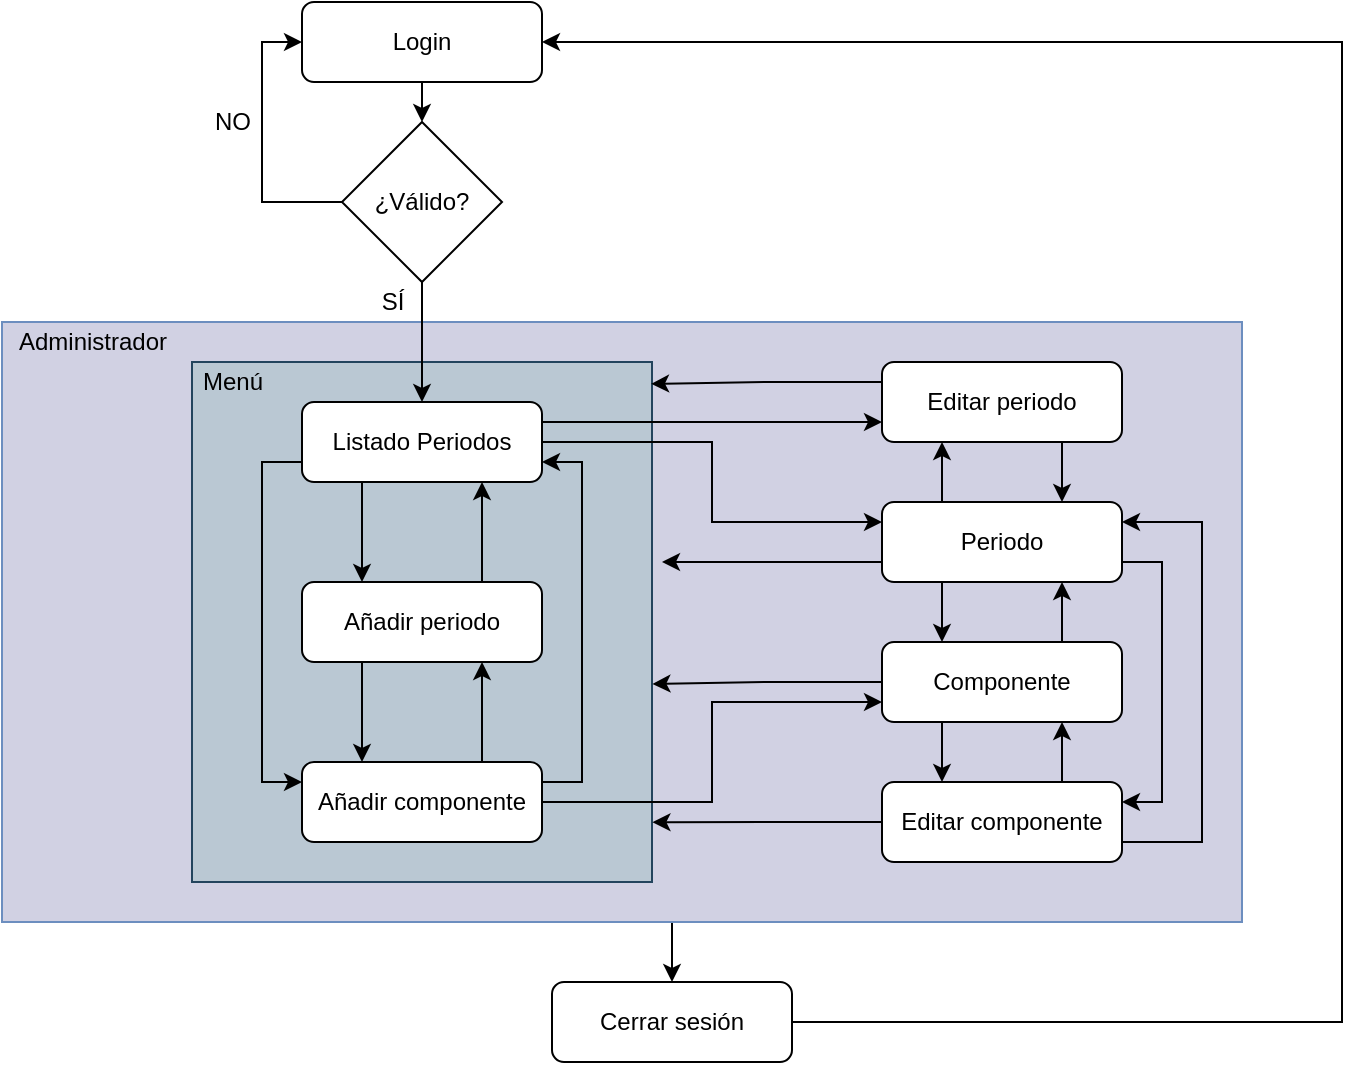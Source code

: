 <mxfile version="19.0.3" type="device"><diagram id="X7J39GVrLj_OLqYJWacB" name="Page-1"><mxGraphModel dx="1422" dy="762" grid="1" gridSize="10" guides="1" tooltips="1" connect="1" arrows="1" fold="1" page="1" pageScale="1" pageWidth="827" pageHeight="1169" math="0" shadow="0"><root><mxCell id="0"/><mxCell id="1" parent="0"/><mxCell id="HcDvUPRCnFEeIQm14q1d-79" style="edgeStyle=orthogonalEdgeStyle;rounded=0;orthogonalLoop=1;jettySize=auto;html=1;exitX=0.5;exitY=1;exitDx=0;exitDy=0;entryX=0.5;entryY=0;entryDx=0;entryDy=0;startArrow=none;startFill=0;" parent="1" source="HcDvUPRCnFEeIQm14q1d-74" target="HcDvUPRCnFEeIQm14q1d-54" edge="1"><mxGeometry relative="1" as="geometry"/></mxCell><mxCell id="HcDvUPRCnFEeIQm14q1d-74" value="" style="rounded=0;whiteSpace=wrap;html=1;fillColor=#D1D1E3;strokeColor=#6c8ebf;" parent="1" vertex="1"><mxGeometry x="90" y="210" width="620" height="300" as="geometry"/></mxCell><mxCell id="HcDvUPRCnFEeIQm14q1d-55" value="" style="rounded=0;whiteSpace=wrap;html=1;fillColor=#bac8d3;strokeColor=#23445d;" parent="1" vertex="1"><mxGeometry x="185" y="230" width="230" height="260" as="geometry"/></mxCell><mxCell id="HcDvUPRCnFEeIQm14q1d-3" style="edgeStyle=orthogonalEdgeStyle;rounded=0;orthogonalLoop=1;jettySize=auto;html=1;exitX=0.5;exitY=1;exitDx=0;exitDy=0;entryX=0.5;entryY=0;entryDx=0;entryDy=0;" parent="1" source="HcDvUPRCnFEeIQm14q1d-1" target="HcDvUPRCnFEeIQm14q1d-2" edge="1"><mxGeometry relative="1" as="geometry"/></mxCell><mxCell id="HcDvUPRCnFEeIQm14q1d-1" value="Login" style="rounded=1;whiteSpace=wrap;html=1;" parent="1" vertex="1"><mxGeometry x="240" y="50" width="120" height="40" as="geometry"/></mxCell><mxCell id="HcDvUPRCnFEeIQm14q1d-6" style="edgeStyle=orthogonalEdgeStyle;rounded=0;orthogonalLoop=1;jettySize=auto;html=1;exitX=0.5;exitY=1;exitDx=0;exitDy=0;entryX=0.5;entryY=0;entryDx=0;entryDy=0;" parent="1" source="HcDvUPRCnFEeIQm14q1d-2" target="HcDvUPRCnFEeIQm14q1d-4" edge="1"><mxGeometry relative="1" as="geometry"/></mxCell><mxCell id="HcDvUPRCnFEeIQm14q1d-44" style="edgeStyle=orthogonalEdgeStyle;rounded=0;orthogonalLoop=1;jettySize=auto;html=1;exitX=0;exitY=0.5;exitDx=0;exitDy=0;entryX=0;entryY=0.5;entryDx=0;entryDy=0;startArrow=none;startFill=0;" parent="1" source="HcDvUPRCnFEeIQm14q1d-2" target="HcDvUPRCnFEeIQm14q1d-1" edge="1"><mxGeometry relative="1" as="geometry"/></mxCell><mxCell id="HcDvUPRCnFEeIQm14q1d-2" value="¿Válido?" style="rhombus;whiteSpace=wrap;html=1;" parent="1" vertex="1"><mxGeometry x="260" y="110" width="80" height="80" as="geometry"/></mxCell><mxCell id="HcDvUPRCnFEeIQm14q1d-33" style="edgeStyle=orthogonalEdgeStyle;rounded=0;orthogonalLoop=1;jettySize=auto;html=1;exitX=0.25;exitY=1;exitDx=0;exitDy=0;entryX=0.25;entryY=0;entryDx=0;entryDy=0;startArrow=none;startFill=0;" parent="1" source="HcDvUPRCnFEeIQm14q1d-4" target="HcDvUPRCnFEeIQm14q1d-12" edge="1"><mxGeometry relative="1" as="geometry"/></mxCell><mxCell id="HcDvUPRCnFEeIQm14q1d-35" style="edgeStyle=orthogonalEdgeStyle;rounded=0;orthogonalLoop=1;jettySize=auto;html=1;exitX=0;exitY=0.75;exitDx=0;exitDy=0;entryX=0;entryY=0.25;entryDx=0;entryDy=0;startArrow=none;startFill=0;" parent="1" source="HcDvUPRCnFEeIQm14q1d-4" target="HcDvUPRCnFEeIQm14q1d-13" edge="1"><mxGeometry relative="1" as="geometry"/></mxCell><mxCell id="HcDvUPRCnFEeIQm14q1d-58" style="edgeStyle=orthogonalEdgeStyle;rounded=0;orthogonalLoop=1;jettySize=auto;html=1;exitX=1;exitY=0.25;exitDx=0;exitDy=0;entryX=0;entryY=0.75;entryDx=0;entryDy=0;startArrow=none;startFill=0;" parent="1" source="HcDvUPRCnFEeIQm14q1d-4" target="HcDvUPRCnFEeIQm14q1d-15" edge="1"><mxGeometry relative="1" as="geometry"><Array as="points"><mxPoint x="480" y="260"/><mxPoint x="480" y="260"/></Array></mxGeometry></mxCell><mxCell id="HcDvUPRCnFEeIQm14q1d-60" style="edgeStyle=orthogonalEdgeStyle;rounded=0;orthogonalLoop=1;jettySize=auto;html=1;exitX=1;exitY=0.5;exitDx=0;exitDy=0;entryX=0;entryY=0.25;entryDx=0;entryDy=0;startArrow=none;startFill=0;" parent="1" source="HcDvUPRCnFEeIQm14q1d-4" target="HcDvUPRCnFEeIQm14q1d-10" edge="1"><mxGeometry relative="1" as="geometry"><Array as="points"/></mxGeometry></mxCell><mxCell id="HcDvUPRCnFEeIQm14q1d-4" value="Listado Periodos" style="rounded=1;whiteSpace=wrap;html=1;" parent="1" vertex="1"><mxGeometry x="240" y="250" width="120" height="40" as="geometry"/></mxCell><mxCell id="HcDvUPRCnFEeIQm14q1d-5" style="edgeStyle=orthogonalEdgeStyle;rounded=0;orthogonalLoop=1;jettySize=auto;html=1;exitX=0.5;exitY=1;exitDx=0;exitDy=0;" parent="1" source="HcDvUPRCnFEeIQm14q1d-4" target="HcDvUPRCnFEeIQm14q1d-4" edge="1"><mxGeometry relative="1" as="geometry"/></mxCell><mxCell id="HcDvUPRCnFEeIQm14q1d-7" value="SÍ" style="text;html=1;align=center;verticalAlign=middle;resizable=0;points=[];autosize=1;strokeColor=none;fillColor=none;" parent="1" vertex="1"><mxGeometry x="270" y="190" width="30" height="20" as="geometry"/></mxCell><mxCell id="HcDvUPRCnFEeIQm14q1d-9" value="NO" style="text;html=1;align=center;verticalAlign=middle;resizable=0;points=[];autosize=1;strokeColor=none;fillColor=none;" parent="1" vertex="1"><mxGeometry x="190" y="100" width="30" height="20" as="geometry"/></mxCell><mxCell id="HcDvUPRCnFEeIQm14q1d-42" style="edgeStyle=orthogonalEdgeStyle;rounded=0;orthogonalLoop=1;jettySize=auto;html=1;exitX=0.25;exitY=0;exitDx=0;exitDy=0;entryX=0.25;entryY=1;entryDx=0;entryDy=0;startArrow=none;startFill=0;" parent="1" source="HcDvUPRCnFEeIQm14q1d-10" target="HcDvUPRCnFEeIQm14q1d-15" edge="1"><mxGeometry relative="1" as="geometry"/></mxCell><mxCell id="HcDvUPRCnFEeIQm14q1d-48" style="edgeStyle=none;rounded=0;orthogonalLoop=1;jettySize=auto;html=1;exitX=0.25;exitY=1;exitDx=0;exitDy=0;entryX=0.25;entryY=0;entryDx=0;entryDy=0;startArrow=none;startFill=0;" parent="1" source="HcDvUPRCnFEeIQm14q1d-10" target="HcDvUPRCnFEeIQm14q1d-14" edge="1"><mxGeometry relative="1" as="geometry"/></mxCell><mxCell id="HcDvUPRCnFEeIQm14q1d-52" style="edgeStyle=orthogonalEdgeStyle;rounded=0;orthogonalLoop=1;jettySize=auto;html=1;exitX=1;exitY=0.75;exitDx=0;exitDy=0;entryX=1;entryY=0.25;entryDx=0;entryDy=0;startArrow=none;startFill=0;" parent="1" source="HcDvUPRCnFEeIQm14q1d-10" target="HcDvUPRCnFEeIQm14q1d-17" edge="1"><mxGeometry relative="1" as="geometry"/></mxCell><mxCell id="HcDvUPRCnFEeIQm14q1d-62" style="edgeStyle=orthogonalEdgeStyle;rounded=0;orthogonalLoop=1;jettySize=auto;html=1;exitX=0;exitY=0.75;exitDx=0;exitDy=0;startArrow=none;startFill=0;" parent="1" source="HcDvUPRCnFEeIQm14q1d-10" edge="1"><mxGeometry relative="1" as="geometry"><mxPoint x="420" y="330" as="targetPoint"/><Array as="points"><mxPoint x="420" y="330"/><mxPoint x="420" y="330"/></Array></mxGeometry></mxCell><mxCell id="HcDvUPRCnFEeIQm14q1d-10" value="Periodo" style="rounded=1;whiteSpace=wrap;html=1;" parent="1" vertex="1"><mxGeometry x="530" y="300" width="120" height="40" as="geometry"/></mxCell><mxCell id="HcDvUPRCnFEeIQm14q1d-34" style="edgeStyle=orthogonalEdgeStyle;rounded=0;orthogonalLoop=1;jettySize=auto;html=1;exitX=0.25;exitY=1;exitDx=0;exitDy=0;entryX=0.25;entryY=0;entryDx=0;entryDy=0;startArrow=none;startFill=0;" parent="1" source="HcDvUPRCnFEeIQm14q1d-12" target="HcDvUPRCnFEeIQm14q1d-13" edge="1"><mxGeometry relative="1" as="geometry"/></mxCell><mxCell id="HcDvUPRCnFEeIQm14q1d-37" style="edgeStyle=orthogonalEdgeStyle;rounded=0;orthogonalLoop=1;jettySize=auto;html=1;exitX=0.75;exitY=0;exitDx=0;exitDy=0;entryX=0.75;entryY=1;entryDx=0;entryDy=0;startArrow=none;startFill=0;" parent="1" source="HcDvUPRCnFEeIQm14q1d-12" target="HcDvUPRCnFEeIQm14q1d-4" edge="1"><mxGeometry relative="1" as="geometry"/></mxCell><mxCell id="HcDvUPRCnFEeIQm14q1d-12" value="Añadir periodo" style="rounded=1;whiteSpace=wrap;html=1;" parent="1" vertex="1"><mxGeometry x="240" y="340" width="120" height="40" as="geometry"/></mxCell><mxCell id="HcDvUPRCnFEeIQm14q1d-36" style="edgeStyle=orthogonalEdgeStyle;rounded=0;orthogonalLoop=1;jettySize=auto;html=1;exitX=0.75;exitY=0;exitDx=0;exitDy=0;entryX=0.75;entryY=1;entryDx=0;entryDy=0;startArrow=none;startFill=0;" parent="1" source="HcDvUPRCnFEeIQm14q1d-13" target="HcDvUPRCnFEeIQm14q1d-12" edge="1"><mxGeometry relative="1" as="geometry"/></mxCell><mxCell id="HcDvUPRCnFEeIQm14q1d-38" style="edgeStyle=orthogonalEdgeStyle;rounded=0;orthogonalLoop=1;jettySize=auto;html=1;exitX=1;exitY=0.25;exitDx=0;exitDy=0;entryX=1;entryY=0.75;entryDx=0;entryDy=0;startArrow=none;startFill=0;" parent="1" source="HcDvUPRCnFEeIQm14q1d-13" target="HcDvUPRCnFEeIQm14q1d-4" edge="1"><mxGeometry relative="1" as="geometry"/></mxCell><mxCell id="8v28cGi-R2e05cSli_Q6-1" style="edgeStyle=orthogonalEdgeStyle;rounded=0;orthogonalLoop=1;jettySize=auto;html=1;exitX=1;exitY=0.5;exitDx=0;exitDy=0;entryX=0;entryY=0.75;entryDx=0;entryDy=0;" edge="1" parent="1" source="HcDvUPRCnFEeIQm14q1d-13" target="HcDvUPRCnFEeIQm14q1d-14"><mxGeometry relative="1" as="geometry"/></mxCell><mxCell id="HcDvUPRCnFEeIQm14q1d-13" value="Añadir componente" style="rounded=1;whiteSpace=wrap;html=1;" parent="1" vertex="1"><mxGeometry x="240" y="430" width="120" height="40" as="geometry"/></mxCell><mxCell id="HcDvUPRCnFEeIQm14q1d-49" style="edgeStyle=none;rounded=0;orthogonalLoop=1;jettySize=auto;html=1;exitX=0.75;exitY=0;exitDx=0;exitDy=0;entryX=0.75;entryY=1;entryDx=0;entryDy=0;startArrow=none;startFill=0;" parent="1" source="HcDvUPRCnFEeIQm14q1d-14" target="HcDvUPRCnFEeIQm14q1d-10" edge="1"><mxGeometry relative="1" as="geometry"/></mxCell><mxCell id="HcDvUPRCnFEeIQm14q1d-50" style="edgeStyle=none;rounded=0;orthogonalLoop=1;jettySize=auto;html=1;exitX=0.25;exitY=1;exitDx=0;exitDy=0;entryX=0.25;entryY=0;entryDx=0;entryDy=0;startArrow=none;startFill=0;" parent="1" source="HcDvUPRCnFEeIQm14q1d-14" target="HcDvUPRCnFEeIQm14q1d-17" edge="1"><mxGeometry relative="1" as="geometry"/></mxCell><mxCell id="HcDvUPRCnFEeIQm14q1d-63" style="edgeStyle=orthogonalEdgeStyle;rounded=0;orthogonalLoop=1;jettySize=auto;html=1;exitX=0;exitY=0.5;exitDx=0;exitDy=0;startArrow=none;startFill=0;entryX=1.001;entryY=0.619;entryDx=0;entryDy=0;entryPerimeter=0;" parent="1" source="HcDvUPRCnFEeIQm14q1d-14" target="HcDvUPRCnFEeIQm14q1d-55" edge="1"><mxGeometry relative="1" as="geometry"><mxPoint x="420" y="350" as="targetPoint"/></mxGeometry></mxCell><mxCell id="HcDvUPRCnFEeIQm14q1d-14" value="Componente" style="rounded=1;whiteSpace=wrap;html=1;" parent="1" vertex="1"><mxGeometry x="530" y="370" width="120" height="40" as="geometry"/></mxCell><mxCell id="HcDvUPRCnFEeIQm14q1d-41" style="edgeStyle=orthogonalEdgeStyle;rounded=0;orthogonalLoop=1;jettySize=auto;html=1;exitX=0.75;exitY=1;exitDx=0;exitDy=0;entryX=0.75;entryY=0;entryDx=0;entryDy=0;startArrow=none;startFill=0;" parent="1" source="HcDvUPRCnFEeIQm14q1d-15" target="HcDvUPRCnFEeIQm14q1d-10" edge="1"><mxGeometry relative="1" as="geometry"/></mxCell><mxCell id="HcDvUPRCnFEeIQm14q1d-59" style="edgeStyle=orthogonalEdgeStyle;rounded=0;orthogonalLoop=1;jettySize=auto;html=1;exitX=0;exitY=0.25;exitDx=0;exitDy=0;startArrow=none;startFill=0;entryX=0.998;entryY=0.042;entryDx=0;entryDy=0;entryPerimeter=0;" parent="1" source="HcDvUPRCnFEeIQm14q1d-15" target="HcDvUPRCnFEeIQm14q1d-55" edge="1"><mxGeometry relative="1" as="geometry"><mxPoint x="420" y="240" as="targetPoint"/></mxGeometry></mxCell><mxCell id="HcDvUPRCnFEeIQm14q1d-15" value="Editar periodo" style="rounded=1;whiteSpace=wrap;html=1;" parent="1" vertex="1"><mxGeometry x="530" y="230" width="120" height="40" as="geometry"/></mxCell><mxCell id="HcDvUPRCnFEeIQm14q1d-51" style="edgeStyle=none;rounded=0;orthogonalLoop=1;jettySize=auto;html=1;exitX=0.75;exitY=0;exitDx=0;exitDy=0;entryX=0.75;entryY=1;entryDx=0;entryDy=0;startArrow=none;startFill=0;" parent="1" source="HcDvUPRCnFEeIQm14q1d-17" target="HcDvUPRCnFEeIQm14q1d-14" edge="1"><mxGeometry relative="1" as="geometry"/></mxCell><mxCell id="HcDvUPRCnFEeIQm14q1d-53" style="edgeStyle=orthogonalEdgeStyle;rounded=0;orthogonalLoop=1;jettySize=auto;html=1;exitX=1;exitY=0.75;exitDx=0;exitDy=0;entryX=1;entryY=0.25;entryDx=0;entryDy=0;startArrow=none;startFill=0;" parent="1" source="HcDvUPRCnFEeIQm14q1d-17" target="HcDvUPRCnFEeIQm14q1d-10" edge="1"><mxGeometry relative="1" as="geometry"><Array as="points"><mxPoint x="690" y="470"/><mxPoint x="690" y="310"/></Array></mxGeometry></mxCell><mxCell id="HcDvUPRCnFEeIQm14q1d-64" style="edgeStyle=orthogonalEdgeStyle;rounded=0;orthogonalLoop=1;jettySize=auto;html=1;exitX=0;exitY=0.5;exitDx=0;exitDy=0;entryX=1.001;entryY=0.885;entryDx=0;entryDy=0;entryPerimeter=0;startArrow=none;startFill=0;" parent="1" source="HcDvUPRCnFEeIQm14q1d-17" target="HcDvUPRCnFEeIQm14q1d-55" edge="1"><mxGeometry relative="1" as="geometry"/></mxCell><mxCell id="HcDvUPRCnFEeIQm14q1d-17" value="Editar componente" style="rounded=1;whiteSpace=wrap;html=1;" parent="1" vertex="1"><mxGeometry x="530" y="440" width="120" height="40" as="geometry"/></mxCell><mxCell id="HcDvUPRCnFEeIQm14q1d-77" style="edgeStyle=orthogonalEdgeStyle;rounded=0;orthogonalLoop=1;jettySize=auto;html=1;exitX=1;exitY=0.5;exitDx=0;exitDy=0;entryX=1;entryY=0.5;entryDx=0;entryDy=0;startArrow=none;startFill=0;" parent="1" source="HcDvUPRCnFEeIQm14q1d-54" target="HcDvUPRCnFEeIQm14q1d-1" edge="1"><mxGeometry relative="1" as="geometry"><Array as="points"><mxPoint x="760" y="560"/><mxPoint x="760" y="70"/></Array></mxGeometry></mxCell><mxCell id="HcDvUPRCnFEeIQm14q1d-54" value="Cerrar sesión" style="rounded=1;whiteSpace=wrap;html=1;" parent="1" vertex="1"><mxGeometry x="365" y="540" width="120" height="40" as="geometry"/></mxCell><mxCell id="HcDvUPRCnFEeIQm14q1d-56" value="Menú" style="text;html=1;align=center;verticalAlign=middle;resizable=0;points=[];autosize=1;strokeColor=none;fillColor=none;" parent="1" vertex="1"><mxGeometry x="180" y="230" width="50" height="20" as="geometry"/></mxCell><mxCell id="HcDvUPRCnFEeIQm14q1d-80" value="Administrador" style="text;html=1;align=center;verticalAlign=middle;resizable=0;points=[];autosize=1;strokeColor=none;fillColor=none;" parent="1" vertex="1"><mxGeometry x="90" y="210" width="90" height="20" as="geometry"/></mxCell></root></mxGraphModel></diagram></mxfile>